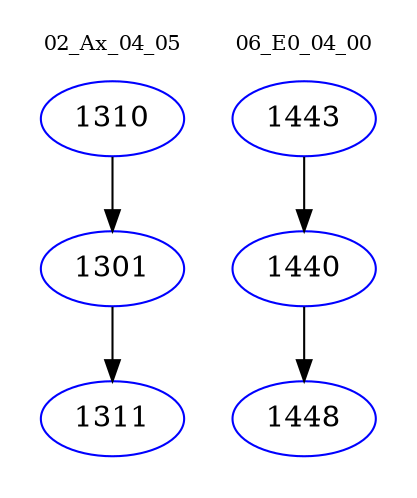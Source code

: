 digraph{
subgraph cluster_0 {
color = white
label = "02_Ax_04_05";
fontsize=10;
T0_1310 [label="1310", color="blue"]
T0_1310 -> T0_1301 [color="black"]
T0_1301 [label="1301", color="blue"]
T0_1301 -> T0_1311 [color="black"]
T0_1311 [label="1311", color="blue"]
}
subgraph cluster_1 {
color = white
label = "06_E0_04_00";
fontsize=10;
T1_1443 [label="1443", color="blue"]
T1_1443 -> T1_1440 [color="black"]
T1_1440 [label="1440", color="blue"]
T1_1440 -> T1_1448 [color="black"]
T1_1448 [label="1448", color="blue"]
}
}
